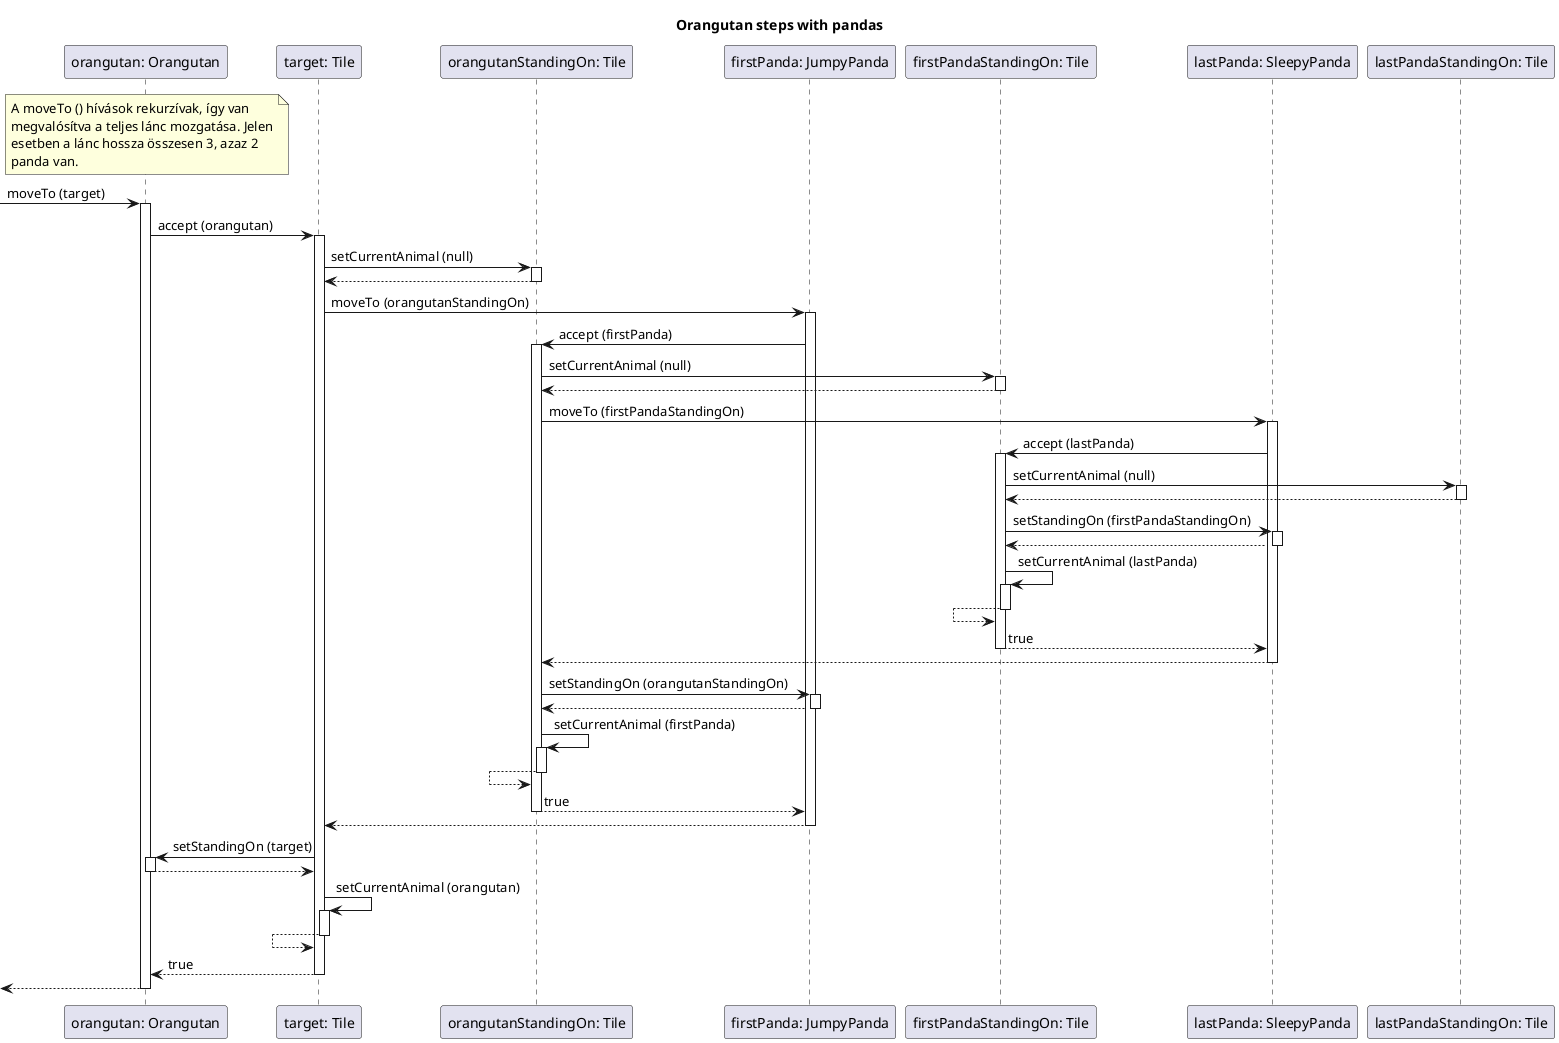 @startuml

title Orangutan steps with pandas

participant "orangutan: Orangutan" as orangutan
participant "target: Tile" as target
participant "orangutanStandingOn: Tile" as orangutanStandingOn
participant "firstPanda: JumpyPanda" as firstPanda
participant "firstPandaStandingOn: Tile" as firstPandaStandingOn
participant "lastPanda: SleepyPanda" as lastPanda
participant "lastPandaStandingOn: Tile" as lastPandaStandingOn

note over orangutan
    A moveTo () hívások rekurzívak, így van
    megvalósítva a teljes lánc mozgatása. Jelen
    esetben a lánc hossza összesen 3, azaz 2
    panda van.
end note

[-> orangutan : moveTo (target)
activate orangutan

orangutan -> target ++ : accept (orangutan)

target -> orangutanStandingOn ++ : setCurrentAnimal (null)
target <-- orangutanStandingOn --

target -> firstPanda ++ : moveTo (orangutanStandingOn)



' Begin firstPanda recursion

firstPanda -> orangutanStandingOn ++ : accept (firstPanda)

orangutanStandingOn -> firstPandaStandingOn ++ : setCurrentAnimal (null)
orangutanStandingOn <-- firstPandaStandingOn --

orangutanStandingOn -> lastPanda ++ : moveTo (firstPandaStandingOn)


' Begin lastPanda recursion


lastPanda -> firstPandaStandingOn ++ : accept (lastPanda)

firstPandaStandingOn -> lastPandaStandingOn ++ : setCurrentAnimal (null)
firstPandaStandingOn <-- lastPandaStandingOn --

firstPandaStandingOn -> lastPanda ++ : setStandingOn (firstPandaStandingOn)
firstPandaStandingOn <-- lastPanda --

firstPandaStandingOn -> firstPandaStandingOn ++ : setCurrentAnimal (lastPanda)
firstPandaStandingOn <-- firstPandaStandingOn --

lastPanda <-- firstPandaStandingOn -- : true


' End of lastPanda recursion

orangutanStandingOn <-- lastPanda --


orangutanStandingOn -> firstPanda ++ : setStandingOn (orangutanStandingOn)
orangutanStandingOn <-- firstPanda --

orangutanStandingOn -> orangutanStandingOn ++ : setCurrentAnimal (firstPanda)
orangutanStandingOn <-- orangutanStandingOn --

firstPanda <-- orangutanStandingOn -- : true

' End of firstPanda recursion
target <-- firstPanda --


target -> orangutan ++ : setStandingOn (target)
target <-- orangutan --

target -> target ++ : setCurrentAnimal (orangutan)
target <-- target --

orangutan <-- target -- : true

[<-- orangutan
deactivate orangutan

@enduml